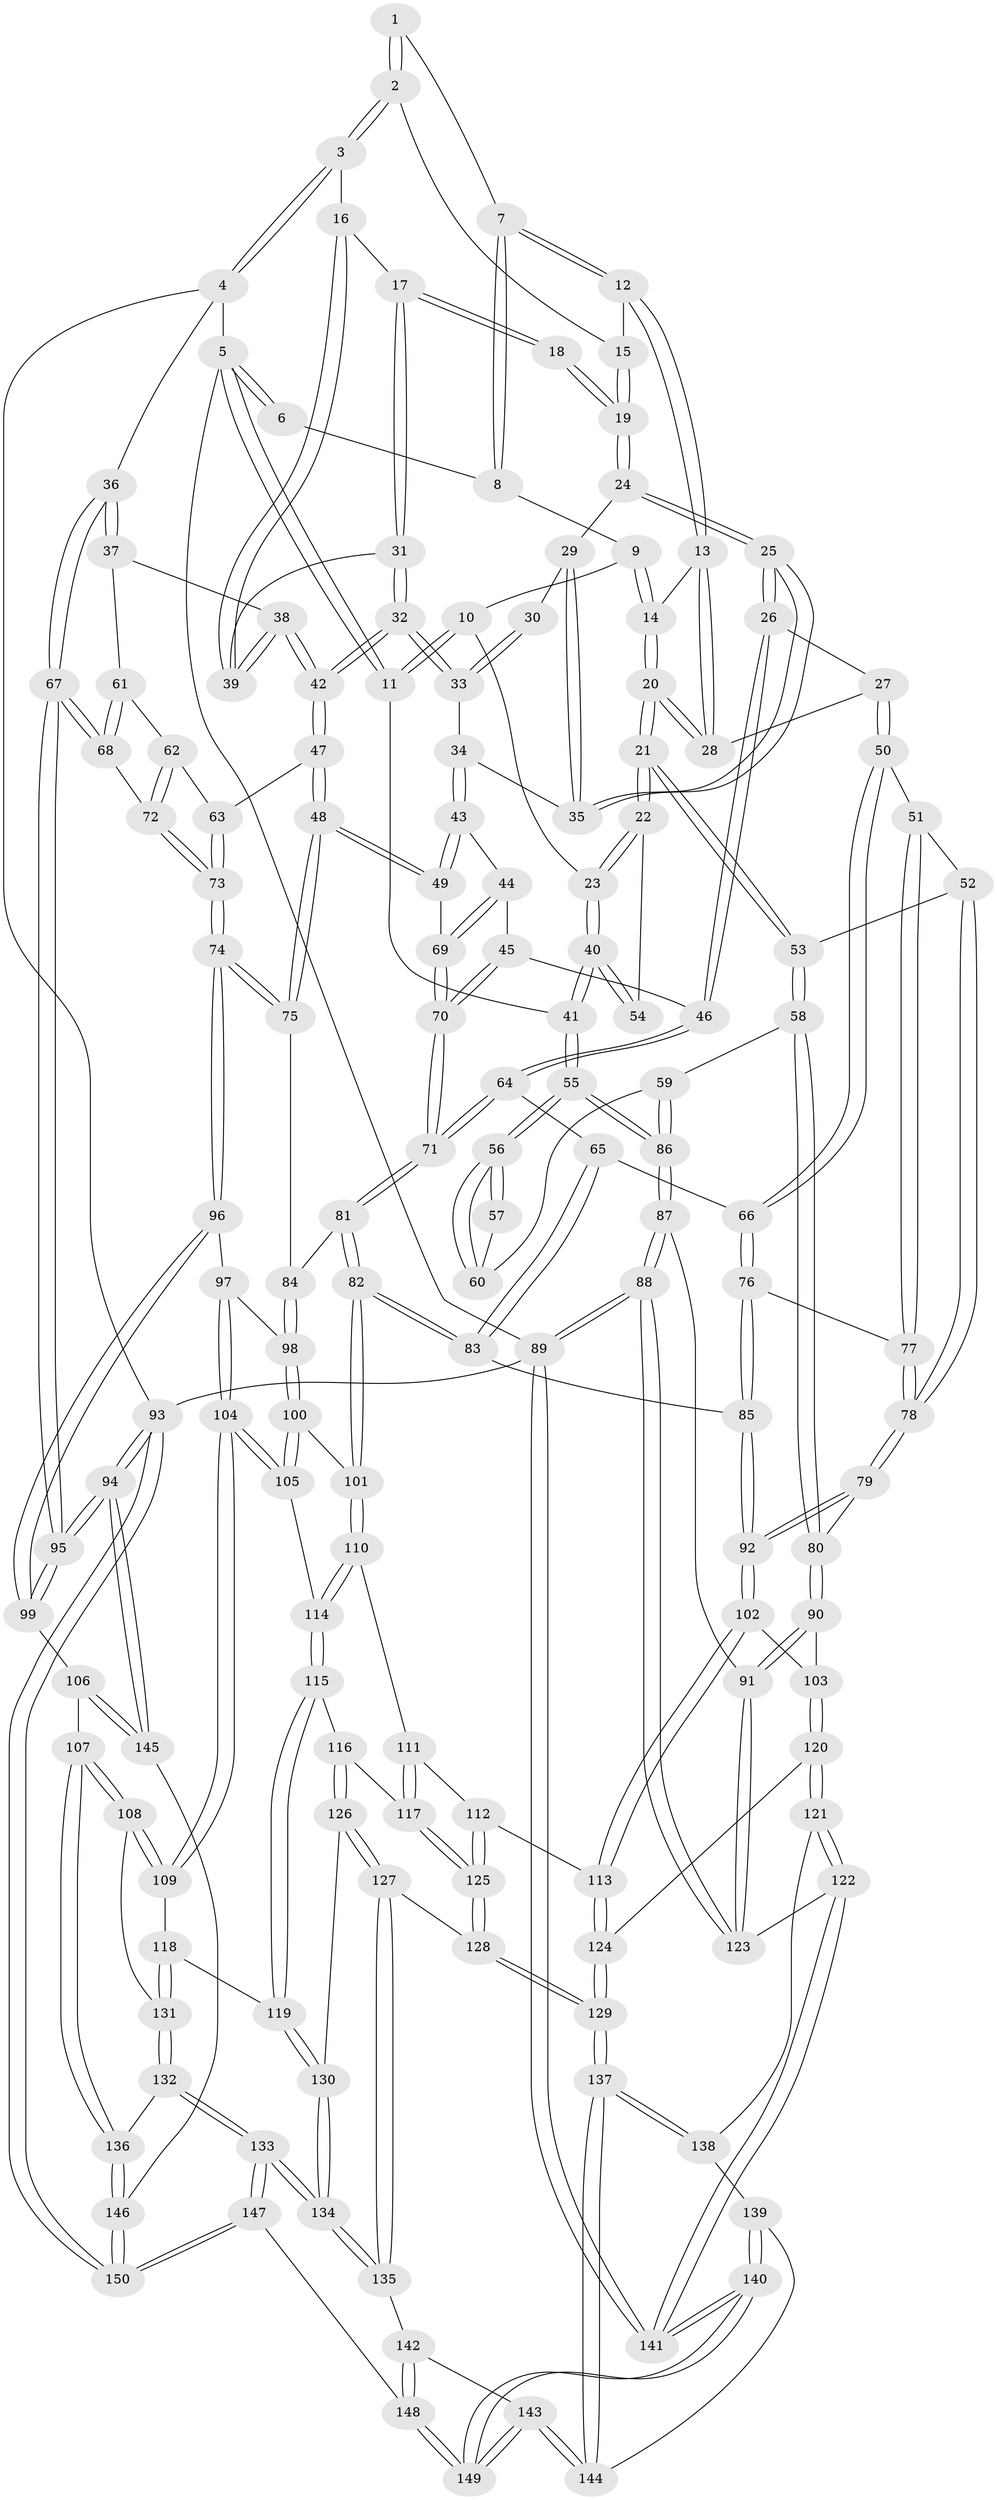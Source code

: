 // coarse degree distribution, {7: 0.02127659574468085, 4: 0.40425531914893614, 3: 0.40425531914893614, 2: 0.06382978723404255, 6: 0.02127659574468085, 5: 0.06382978723404255, 1: 0.02127659574468085}
// Generated by graph-tools (version 1.1) at 2025/54/03/04/25 22:54:18]
// undirected, 150 vertices, 372 edges
graph export_dot {
  node [color=gray90,style=filled];
  1 [pos="+0.5347579415007085+0"];
  2 [pos="+0.8285647399246142+0"];
  3 [pos="+0.8842453873702734+0"];
  4 [pos="+1+0"];
  5 [pos="+0+0"];
  6 [pos="+0.22150837772441234+0"];
  7 [pos="+0.45830366375583+0.11256258174325698"];
  8 [pos="+0.2939394338132416+0.06145894797451235"];
  9 [pos="+0.2889750377757584+0.07836219263107606"];
  10 [pos="+0.17578048813597946+0.14866287297522632"];
  11 [pos="+0+0"];
  12 [pos="+0.4705097101161852+0.14016518747752263"];
  13 [pos="+0.46758583348855237+0.15626086169063938"];
  14 [pos="+0.311012834047258+0.20495842729696426"];
  15 [pos="+0.5760009182011961+0.12125201943214044"];
  16 [pos="+0.8237568084998372+0.004189799835715651"];
  17 [pos="+0.8074847067148491+0.037184563600131476"];
  18 [pos="+0.7392349792958158+0.12277341883316395"];
  19 [pos="+0.6139036357309855+0.21215381990103346"];
  20 [pos="+0.277808698523571+0.3218196007650723"];
  21 [pos="+0.2712182163765852+0.3310112101290782"];
  22 [pos="+0.2076320605883758+0.28725664853101845"];
  23 [pos="+0.18784888632373484+0.20650613471825238"];
  24 [pos="+0.6059947115995019+0.23679182446248898"];
  25 [pos="+0.5894317079586551+0.2787911435508847"];
  26 [pos="+0.560881265240349+0.2951200621636222"];
  27 [pos="+0.5357900509875367+0.28268235935798464"];
  28 [pos="+0.48733939280279753+0.2395644315190381"];
  29 [pos="+0.7039165305148318+0.2175447111645484"];
  30 [pos="+0.7164942021566797+0.1977554350455457"];
  31 [pos="+0.777889163918005+0.27377418739616594"];
  32 [pos="+0.7640420110951017+0.30276900917509797"];
  33 [pos="+0.7407645125118149+0.30059134004870747"];
  34 [pos="+0.6990903499514047+0.3042072788075623"];
  35 [pos="+0.6742614545332647+0.2922559434132171"];
  36 [pos="+1+0.04400610155304683"];
  37 [pos="+0.9362846075088782+0.3095242136473832"];
  38 [pos="+0.887476103453936+0.2898469264571196"];
  39 [pos="+0.8644365734192959+0.25760802664033344"];
  40 [pos="+0+0.1252000418373396"];
  41 [pos="+0+0"];
  42 [pos="+0.7876003255084993+0.33351712215321494"];
  43 [pos="+0.690403203162505+0.3769491929498632"];
  44 [pos="+0.6511676026354514+0.39246097846015426"];
  45 [pos="+0.5622282579787365+0.32921963325147047"];
  46 [pos="+0.5622093334590132+0.32919960475402926"];
  47 [pos="+0.7979039987460447+0.38167488405916555"];
  48 [pos="+0.7609593573724366+0.4372769719954572"];
  49 [pos="+0.7594020477276897+0.43681020739260246"];
  50 [pos="+0.3713725533083475+0.395132015048681"];
  51 [pos="+0.33762854600042025+0.3782029155301009"];
  52 [pos="+0.2852990859015323+0.35013459238795314"];
  53 [pos="+0.27152799738351757+0.3340160247227478"];
  54 [pos="+0.08209150434606834+0.2668806048019691"];
  55 [pos="+0+0.2950332338951164"];
  56 [pos="+0+0.3237574769669276"];
  57 [pos="+0.07224705820502655+0.35582592664762674"];
  58 [pos="+0.14217175794939707+0.44476879785157514"];
  59 [pos="+0.09990710016680766+0.435317135029112"];
  60 [pos="+0.0774701540638956+0.4043578880791752"];
  61 [pos="+0.9249309330395271+0.34328571010144066"];
  62 [pos="+0.846941117749268+0.38330206821222274"];
  63 [pos="+0.8234127192048022+0.3850910451314304"];
  64 [pos="+0.506168429093422+0.43003969838316664"];
  65 [pos="+0.45760270988575064+0.439872767872473"];
  66 [pos="+0.4093751327038624+0.4301798391454502"];
  67 [pos="+1+0.5085609523298434"];
  68 [pos="+0.9651390257505575+0.4937166289684196"];
  69 [pos="+0.6501127897106265+0.45105363302657625"];
  70 [pos="+0.6258341078472048+0.4770361606358804"];
  71 [pos="+0.5992025471089325+0.5328377795110907"];
  72 [pos="+0.9541770712826259+0.4979159986337067"];
  73 [pos="+0.9068793522608577+0.5257888547171875"];
  74 [pos="+0.8905869064435449+0.5381609583969891"];
  75 [pos="+0.775954028010716+0.49780057921141596"];
  76 [pos="+0.39019810813820777+0.5123990311337512"];
  77 [pos="+0.3453316683547143+0.5114000289421162"];
  78 [pos="+0.28522891515555077+0.5206017197887124"];
  79 [pos="+0.2841127005878062+0.5242453953510454"];
  80 [pos="+0.1575513924744087+0.5607882395366226"];
  81 [pos="+0.5999017444934539+0.5377921504612281"];
  82 [pos="+0.5773711487738208+0.6032620834542335"];
  83 [pos="+0.4771570590634281+0.5924425732344271"];
  84 [pos="+0.75069837854728+0.5224680371873985"];
  85 [pos="+0.40673944476975055+0.6096236160980931"];
  86 [pos="+0+0.5852026718307587"];
  87 [pos="+0+0.6353496516072866"];
  88 [pos="+0+0.8787684116892073"];
  89 [pos="+0+1"];
  90 [pos="+0.12899623607393+0.6417079366689793"];
  91 [pos="+0.08607536743126389+0.6573570027607742"];
  92 [pos="+0.35444448218431646+0.6550051755168411"];
  93 [pos="+1+1"];
  94 [pos="+1+0.9171852902825223"];
  95 [pos="+1+0.7743823339752557"];
  96 [pos="+0.8843663150254072+0.5791291670204807"];
  97 [pos="+0.8655083020202924+0.6060469982821411"];
  98 [pos="+0.7454096641500567+0.5984569195173736"];
  99 [pos="+1+0.7775792081874301"];
  100 [pos="+0.7307838115304409+0.6293283080279953"];
  101 [pos="+0.578115027423546+0.6048673334571071"];
  102 [pos="+0.35340919311787805+0.6572944267187821"];
  103 [pos="+0.2344499749142098+0.6887326021375377"];
  104 [pos="+0.8210184750607638+0.7199466102065029"];
  105 [pos="+0.7661031421109502+0.7026328982749894"];
  106 [pos="+0.9285259573042559+0.811094988289624"];
  107 [pos="+0.9180440504346813+0.8116659892879892"];
  108 [pos="+0.8681615702281855+0.7874742010913645"];
  109 [pos="+0.8530780773922264+0.7671348185566047"];
  110 [pos="+0.5803153043634894+0.6477141030991143"];
  111 [pos="+0.5699500879493014+0.6735458587115681"];
  112 [pos="+0.4713877687443043+0.7418808707500057"];
  113 [pos="+0.3951142649869105+0.7338094948957923"];
  114 [pos="+0.6968246123698258+0.7341331101374351"];
  115 [pos="+0.6777564967064822+0.7819645333749636"];
  116 [pos="+0.5894099437774981+0.7703284594855405"];
  117 [pos="+0.5836556548963153+0.7638632300586468"];
  118 [pos="+0.6859635708883383+0.7998319915711626"];
  119 [pos="+0.6803496920395439+0.7945717729425089"];
  120 [pos="+0.23615020692039154+0.7916484816925224"];
  121 [pos="+0.19464982753110105+0.857058667172535"];
  122 [pos="+0.14079969504168457+0.8642200653877333"];
  123 [pos="+0.11553148155688549+0.8415416943678731"];
  124 [pos="+0.37561239821546427+0.8401580862612069"];
  125 [pos="+0.5110528446945353+0.7998033780524145"];
  126 [pos="+0.5905466730369832+0.8435490852866171"];
  127 [pos="+0.510439109233951+0.8723570741450893"];
  128 [pos="+0.5064147739086267+0.8699039442318688"];
  129 [pos="+0.38525387889541957+0.8796063395364137"];
  130 [pos="+0.6243161632230079+0.8586229688280523"];
  131 [pos="+0.7416589169958954+0.8621311440810808"];
  132 [pos="+0.7078805034905438+0.9601437126357574"];
  133 [pos="+0.6941654138597239+0.9767725462139232"];
  134 [pos="+0.6650371025567305+0.9517685651418502"];
  135 [pos="+0.5345748949475072+0.9247784628953127"];
  136 [pos="+0.866808024212412+0.9203275723429736"];
  137 [pos="+0.3841845411321962+0.8818383505207072"];
  138 [pos="+0.20886928518025158+0.870914181182454"];
  139 [pos="+0.22952017764901586+0.9160432216527983"];
  140 [pos="+0.23958194888776413+1"];
  141 [pos="+0+1"];
  142 [pos="+0.5280566320436486+0.9428713288227769"];
  143 [pos="+0.3725846066361996+1"];
  144 [pos="+0.3739904109895429+0.932191722120827"];
  145 [pos="+0.9557891108422499+0.97497603530594"];
  146 [pos="+0.8895045811553567+1"];
  147 [pos="+0.6975497725745629+1"];
  148 [pos="+0.6235279203938664+1"];
  149 [pos="+0.32985495981724616+1"];
  150 [pos="+0.85366007829808+1"];
  1 -- 2;
  1 -- 2;
  1 -- 7;
  2 -- 3;
  2 -- 3;
  2 -- 15;
  3 -- 4;
  3 -- 4;
  3 -- 16;
  4 -- 5;
  4 -- 36;
  4 -- 93;
  5 -- 6;
  5 -- 6;
  5 -- 11;
  5 -- 11;
  5 -- 89;
  6 -- 8;
  7 -- 8;
  7 -- 8;
  7 -- 12;
  7 -- 12;
  8 -- 9;
  9 -- 10;
  9 -- 14;
  9 -- 14;
  10 -- 11;
  10 -- 11;
  10 -- 23;
  11 -- 41;
  12 -- 13;
  12 -- 13;
  12 -- 15;
  13 -- 14;
  13 -- 28;
  13 -- 28;
  14 -- 20;
  14 -- 20;
  15 -- 19;
  15 -- 19;
  16 -- 17;
  16 -- 39;
  16 -- 39;
  17 -- 18;
  17 -- 18;
  17 -- 31;
  17 -- 31;
  18 -- 19;
  18 -- 19;
  19 -- 24;
  19 -- 24;
  20 -- 21;
  20 -- 21;
  20 -- 28;
  20 -- 28;
  21 -- 22;
  21 -- 22;
  21 -- 53;
  21 -- 53;
  22 -- 23;
  22 -- 23;
  22 -- 54;
  23 -- 40;
  23 -- 40;
  24 -- 25;
  24 -- 25;
  24 -- 29;
  25 -- 26;
  25 -- 26;
  25 -- 35;
  25 -- 35;
  26 -- 27;
  26 -- 46;
  26 -- 46;
  27 -- 28;
  27 -- 50;
  27 -- 50;
  29 -- 30;
  29 -- 35;
  29 -- 35;
  30 -- 33;
  30 -- 33;
  31 -- 32;
  31 -- 32;
  31 -- 39;
  32 -- 33;
  32 -- 33;
  32 -- 42;
  32 -- 42;
  33 -- 34;
  34 -- 35;
  34 -- 43;
  34 -- 43;
  36 -- 37;
  36 -- 37;
  36 -- 67;
  36 -- 67;
  37 -- 38;
  37 -- 61;
  38 -- 39;
  38 -- 39;
  38 -- 42;
  38 -- 42;
  40 -- 41;
  40 -- 41;
  40 -- 54;
  40 -- 54;
  41 -- 55;
  41 -- 55;
  42 -- 47;
  42 -- 47;
  43 -- 44;
  43 -- 49;
  43 -- 49;
  44 -- 45;
  44 -- 69;
  44 -- 69;
  45 -- 46;
  45 -- 70;
  45 -- 70;
  46 -- 64;
  46 -- 64;
  47 -- 48;
  47 -- 48;
  47 -- 63;
  48 -- 49;
  48 -- 49;
  48 -- 75;
  48 -- 75;
  49 -- 69;
  50 -- 51;
  50 -- 66;
  50 -- 66;
  51 -- 52;
  51 -- 77;
  51 -- 77;
  52 -- 53;
  52 -- 78;
  52 -- 78;
  53 -- 58;
  53 -- 58;
  55 -- 56;
  55 -- 56;
  55 -- 86;
  55 -- 86;
  56 -- 57;
  56 -- 57;
  56 -- 60;
  56 -- 60;
  57 -- 60;
  58 -- 59;
  58 -- 80;
  58 -- 80;
  59 -- 60;
  59 -- 86;
  59 -- 86;
  61 -- 62;
  61 -- 68;
  61 -- 68;
  62 -- 63;
  62 -- 72;
  62 -- 72;
  63 -- 73;
  63 -- 73;
  64 -- 65;
  64 -- 71;
  64 -- 71;
  65 -- 66;
  65 -- 83;
  65 -- 83;
  66 -- 76;
  66 -- 76;
  67 -- 68;
  67 -- 68;
  67 -- 95;
  67 -- 95;
  68 -- 72;
  69 -- 70;
  69 -- 70;
  70 -- 71;
  70 -- 71;
  71 -- 81;
  71 -- 81;
  72 -- 73;
  72 -- 73;
  73 -- 74;
  73 -- 74;
  74 -- 75;
  74 -- 75;
  74 -- 96;
  74 -- 96;
  75 -- 84;
  76 -- 77;
  76 -- 85;
  76 -- 85;
  77 -- 78;
  77 -- 78;
  78 -- 79;
  78 -- 79;
  79 -- 80;
  79 -- 92;
  79 -- 92;
  80 -- 90;
  80 -- 90;
  81 -- 82;
  81 -- 82;
  81 -- 84;
  82 -- 83;
  82 -- 83;
  82 -- 101;
  82 -- 101;
  83 -- 85;
  84 -- 98;
  84 -- 98;
  85 -- 92;
  85 -- 92;
  86 -- 87;
  86 -- 87;
  87 -- 88;
  87 -- 88;
  87 -- 91;
  88 -- 89;
  88 -- 89;
  88 -- 123;
  88 -- 123;
  89 -- 141;
  89 -- 141;
  89 -- 93;
  90 -- 91;
  90 -- 91;
  90 -- 103;
  91 -- 123;
  91 -- 123;
  92 -- 102;
  92 -- 102;
  93 -- 94;
  93 -- 94;
  93 -- 150;
  93 -- 150;
  94 -- 95;
  94 -- 95;
  94 -- 145;
  94 -- 145;
  95 -- 99;
  95 -- 99;
  96 -- 97;
  96 -- 99;
  96 -- 99;
  97 -- 98;
  97 -- 104;
  97 -- 104;
  98 -- 100;
  98 -- 100;
  99 -- 106;
  100 -- 101;
  100 -- 105;
  100 -- 105;
  101 -- 110;
  101 -- 110;
  102 -- 103;
  102 -- 113;
  102 -- 113;
  103 -- 120;
  103 -- 120;
  104 -- 105;
  104 -- 105;
  104 -- 109;
  104 -- 109;
  105 -- 114;
  106 -- 107;
  106 -- 145;
  106 -- 145;
  107 -- 108;
  107 -- 108;
  107 -- 136;
  107 -- 136;
  108 -- 109;
  108 -- 109;
  108 -- 131;
  109 -- 118;
  110 -- 111;
  110 -- 114;
  110 -- 114;
  111 -- 112;
  111 -- 117;
  111 -- 117;
  112 -- 113;
  112 -- 125;
  112 -- 125;
  113 -- 124;
  113 -- 124;
  114 -- 115;
  114 -- 115;
  115 -- 116;
  115 -- 119;
  115 -- 119;
  116 -- 117;
  116 -- 126;
  116 -- 126;
  117 -- 125;
  117 -- 125;
  118 -- 119;
  118 -- 131;
  118 -- 131;
  119 -- 130;
  119 -- 130;
  120 -- 121;
  120 -- 121;
  120 -- 124;
  121 -- 122;
  121 -- 122;
  121 -- 138;
  122 -- 123;
  122 -- 141;
  122 -- 141;
  124 -- 129;
  124 -- 129;
  125 -- 128;
  125 -- 128;
  126 -- 127;
  126 -- 127;
  126 -- 130;
  127 -- 128;
  127 -- 135;
  127 -- 135;
  128 -- 129;
  128 -- 129;
  129 -- 137;
  129 -- 137;
  130 -- 134;
  130 -- 134;
  131 -- 132;
  131 -- 132;
  132 -- 133;
  132 -- 133;
  132 -- 136;
  133 -- 134;
  133 -- 134;
  133 -- 147;
  133 -- 147;
  134 -- 135;
  134 -- 135;
  135 -- 142;
  136 -- 146;
  136 -- 146;
  137 -- 138;
  137 -- 138;
  137 -- 144;
  137 -- 144;
  138 -- 139;
  139 -- 140;
  139 -- 140;
  139 -- 144;
  140 -- 141;
  140 -- 141;
  140 -- 149;
  140 -- 149;
  142 -- 143;
  142 -- 148;
  142 -- 148;
  143 -- 144;
  143 -- 144;
  143 -- 149;
  143 -- 149;
  145 -- 146;
  146 -- 150;
  146 -- 150;
  147 -- 148;
  147 -- 150;
  147 -- 150;
  148 -- 149;
  148 -- 149;
}

